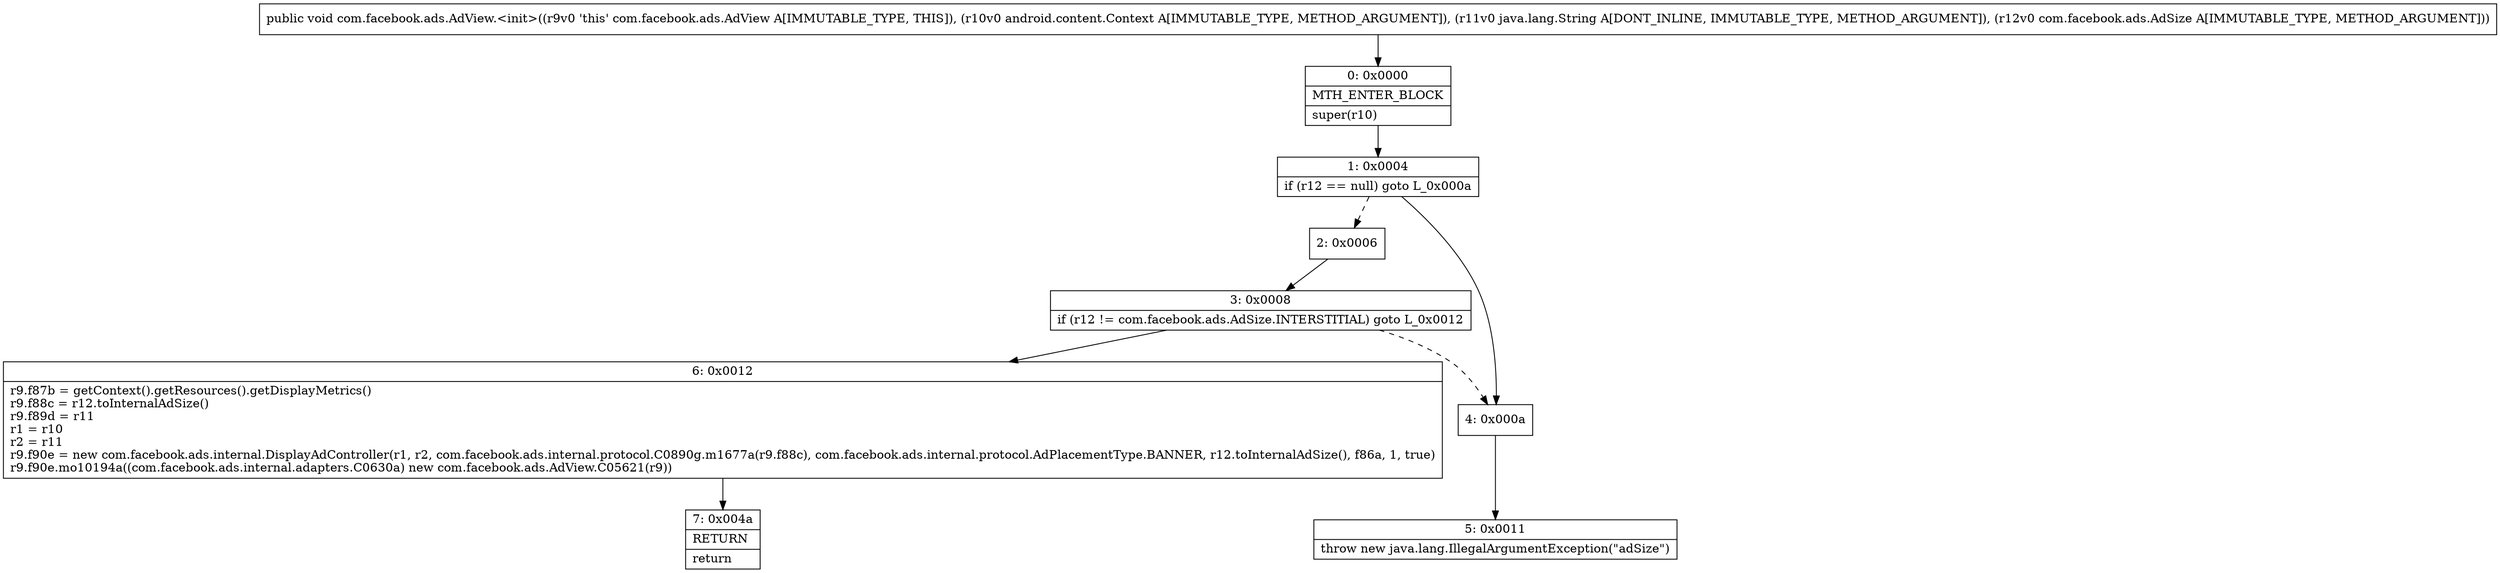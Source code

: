 digraph "CFG forcom.facebook.ads.AdView.\<init\>(Landroid\/content\/Context;Ljava\/lang\/String;Lcom\/facebook\/ads\/AdSize;)V" {
Node_0 [shape=record,label="{0\:\ 0x0000|MTH_ENTER_BLOCK\l|super(r10)\l}"];
Node_1 [shape=record,label="{1\:\ 0x0004|if (r12 == null) goto L_0x000a\l}"];
Node_2 [shape=record,label="{2\:\ 0x0006}"];
Node_3 [shape=record,label="{3\:\ 0x0008|if (r12 != com.facebook.ads.AdSize.INTERSTITIAL) goto L_0x0012\l}"];
Node_4 [shape=record,label="{4\:\ 0x000a}"];
Node_5 [shape=record,label="{5\:\ 0x0011|throw new java.lang.IllegalArgumentException(\"adSize\")\l}"];
Node_6 [shape=record,label="{6\:\ 0x0012|r9.f87b = getContext().getResources().getDisplayMetrics()\lr9.f88c = r12.toInternalAdSize()\lr9.f89d = r11\lr1 = r10\lr2 = r11\lr9.f90e = new com.facebook.ads.internal.DisplayAdController(r1, r2, com.facebook.ads.internal.protocol.C0890g.m1677a(r9.f88c), com.facebook.ads.internal.protocol.AdPlacementType.BANNER, r12.toInternalAdSize(), f86a, 1, true)\lr9.f90e.mo10194a((com.facebook.ads.internal.adapters.C0630a) new com.facebook.ads.AdView.C05621(r9))\l}"];
Node_7 [shape=record,label="{7\:\ 0x004a|RETURN\l|return\l}"];
MethodNode[shape=record,label="{public void com.facebook.ads.AdView.\<init\>((r9v0 'this' com.facebook.ads.AdView A[IMMUTABLE_TYPE, THIS]), (r10v0 android.content.Context A[IMMUTABLE_TYPE, METHOD_ARGUMENT]), (r11v0 java.lang.String A[DONT_INLINE, IMMUTABLE_TYPE, METHOD_ARGUMENT]), (r12v0 com.facebook.ads.AdSize A[IMMUTABLE_TYPE, METHOD_ARGUMENT])) }"];
MethodNode -> Node_0;
Node_0 -> Node_1;
Node_1 -> Node_2[style=dashed];
Node_1 -> Node_4;
Node_2 -> Node_3;
Node_3 -> Node_4[style=dashed];
Node_3 -> Node_6;
Node_4 -> Node_5;
Node_6 -> Node_7;
}


